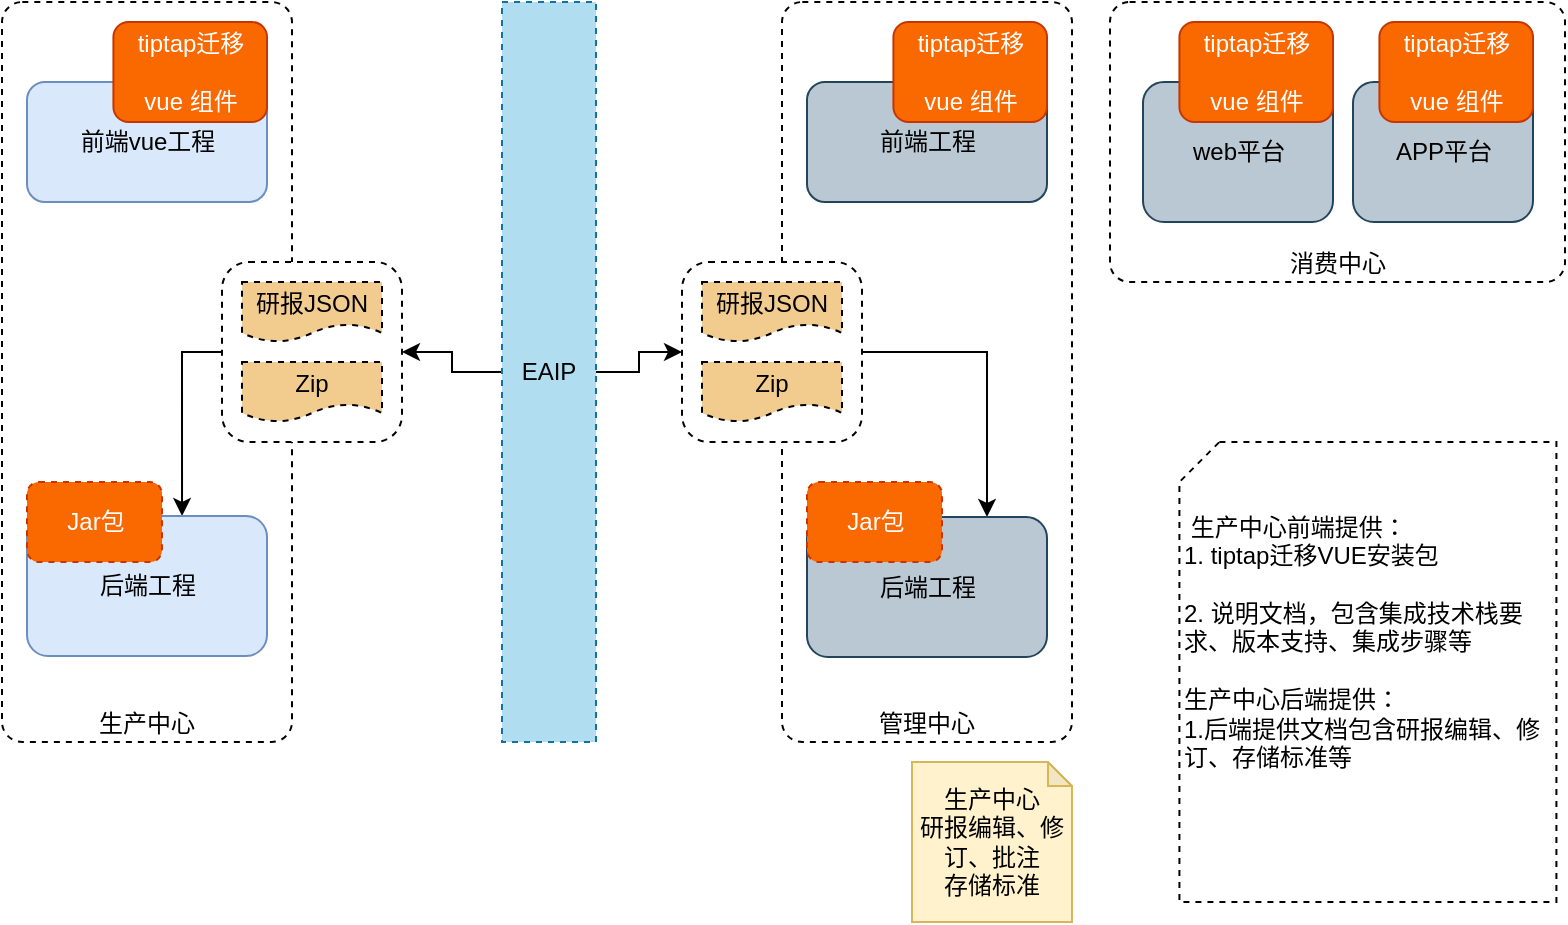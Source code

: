 <mxfile version="20.8.16" type="github">
  <diagram id="C5RBs43oDa-KdzZeNtuy" name="Page-1">
    <mxGraphModel dx="824" dy="561" grid="1" gridSize="10" guides="1" tooltips="1" connect="1" arrows="1" fold="1" page="1" pageScale="1" pageWidth="827" pageHeight="1169" math="0" shadow="0">
      <root>
        <mxCell id="WIyWlLk6GJQsqaUBKTNV-0" />
        <mxCell id="WIyWlLk6GJQsqaUBKTNV-1" parent="WIyWlLk6GJQsqaUBKTNV-0" />
        <mxCell id="l_-BqYWKeUryHRCesAHR-16" value="管理中心" style="rounded=1;whiteSpace=wrap;html=1;fontSize=12;glass=0;strokeWidth=1;shadow=0;labelBackgroundColor=none;fillColor=none;verticalAlign=bottom;arcSize=7;dashed=1;" vertex="1" parent="WIyWlLk6GJQsqaUBKTNV-1">
          <mxGeometry x="450" y="30" width="145" height="370" as="geometry" />
        </mxCell>
        <mxCell id="l_-BqYWKeUryHRCesAHR-55" style="edgeStyle=orthogonalEdgeStyle;rounded=0;orthogonalLoop=1;jettySize=auto;html=1;exitX=1;exitY=0.5;exitDx=0;exitDy=0;entryX=0.75;entryY=0;entryDx=0;entryDy=0;fontColor=#000000;" edge="1" parent="WIyWlLk6GJQsqaUBKTNV-1" source="l_-BqYWKeUryHRCesAHR-48" target="DzplGdxmA9fShSmXFP6H-10">
          <mxGeometry relative="1" as="geometry" />
        </mxCell>
        <mxCell id="l_-BqYWKeUryHRCesAHR-48" value="" style="rounded=1;whiteSpace=wrap;html=1;dashed=1;sketch=0;" vertex="1" parent="WIyWlLk6GJQsqaUBKTNV-1">
          <mxGeometry x="400" y="160" width="90" height="90" as="geometry" />
        </mxCell>
        <mxCell id="WIyWlLk6GJQsqaUBKTNV-3" value="生产中心" style="rounded=1;whiteSpace=wrap;html=1;fontSize=12;glass=0;strokeWidth=1;shadow=0;labelBackgroundColor=none;fillColor=none;verticalAlign=bottom;arcSize=7;dashed=1;" parent="WIyWlLk6GJQsqaUBKTNV-1" vertex="1">
          <mxGeometry x="60" y="30" width="145" height="370" as="geometry" />
        </mxCell>
        <mxCell id="l_-BqYWKeUryHRCesAHR-53" style="edgeStyle=orthogonalEdgeStyle;rounded=0;orthogonalLoop=1;jettySize=auto;html=1;exitX=0;exitY=0.5;exitDx=0;exitDy=0;entryX=0.646;entryY=0;entryDx=0;entryDy=0;entryPerimeter=0;fontColor=#000000;" edge="1" parent="WIyWlLk6GJQsqaUBKTNV-1" source="l_-BqYWKeUryHRCesAHR-47" target="yMlvhr82IjSgIiDCawbg-2">
          <mxGeometry relative="1" as="geometry" />
        </mxCell>
        <mxCell id="l_-BqYWKeUryHRCesAHR-47" value="" style="rounded=1;whiteSpace=wrap;html=1;dashed=1;sketch=0;" vertex="1" parent="WIyWlLk6GJQsqaUBKTNV-1">
          <mxGeometry x="170" y="160" width="90" height="90" as="geometry" />
        </mxCell>
        <mxCell id="l_-BqYWKeUryHRCesAHR-17" value="消费中心" style="rounded=1;whiteSpace=wrap;html=1;fontSize=12;glass=0;strokeWidth=1;shadow=0;labelBackgroundColor=none;fillColor=none;verticalAlign=bottom;arcSize=7;dashed=1;" vertex="1" parent="WIyWlLk6GJQsqaUBKTNV-1">
          <mxGeometry x="614" y="30" width="227.5" height="140" as="geometry" />
        </mxCell>
        <mxCell id="yMlvhr82IjSgIiDCawbg-2" value="后端工程" style="rounded=1;whiteSpace=wrap;html=1;fillColor=#dae8fc;strokeColor=#6c8ebf;verticalAlign=middle;" parent="WIyWlLk6GJQsqaUBKTNV-1" vertex="1">
          <mxGeometry x="72.5" y="287" width="120" height="70" as="geometry" />
        </mxCell>
        <mxCell id="yMlvhr82IjSgIiDCawbg-1" value="前端vue工程" style="rounded=1;whiteSpace=wrap;html=1;fillColor=#dae8fc;strokeColor=#6c8ebf;" parent="WIyWlLk6GJQsqaUBKTNV-1" vertex="1">
          <mxGeometry x="72.5" y="70" width="120" height="60" as="geometry" />
        </mxCell>
        <mxCell id="DzplGdxmA9fShSmXFP6H-3" value="tiptap迁移&lt;br&gt;&lt;br&gt;vue 组件" style="rounded=1;whiteSpace=wrap;html=1;fillColor=#fa6800;strokeColor=#C73500;verticalAlign=middle;fontColor=#ffffff;" parent="WIyWlLk6GJQsqaUBKTNV-1" vertex="1">
          <mxGeometry x="115.71" y="40" width="76.79" height="50" as="geometry" />
        </mxCell>
        <mxCell id="DzplGdxmA9fShSmXFP6H-9" value="前端工程" style="rounded=1;whiteSpace=wrap;html=1;fillColor=#bac8d3;strokeColor=#23445d;" parent="WIyWlLk6GJQsqaUBKTNV-1" vertex="1">
          <mxGeometry x="462.5" y="70" width="120" height="60" as="geometry" />
        </mxCell>
        <mxCell id="DzplGdxmA9fShSmXFP6H-10" value="后端工程" style="rounded=1;whiteSpace=wrap;html=1;fillColor=#bac8d3;strokeColor=#23445d;" parent="WIyWlLk6GJQsqaUBKTNV-1" vertex="1">
          <mxGeometry x="462.5" y="287.5" width="120" height="70" as="geometry" />
        </mxCell>
        <mxCell id="DzplGdxmA9fShSmXFP6H-27" value="web平台" style="rounded=1;whiteSpace=wrap;html=1;fillColor=#bac8d3;strokeColor=#23445d;" parent="WIyWlLk6GJQsqaUBKTNV-1" vertex="1">
          <mxGeometry x="630.5" y="70" width="95" height="70" as="geometry" />
        </mxCell>
        <mxCell id="DzplGdxmA9fShSmXFP6H-28" value="APP平台" style="rounded=1;whiteSpace=wrap;html=1;fillColor=#bac8d3;strokeColor=#23445d;" parent="WIyWlLk6GJQsqaUBKTNV-1" vertex="1">
          <mxGeometry x="735.5" y="70" width="90" height="70" as="geometry" />
        </mxCell>
        <mxCell id="l_-BqYWKeUryHRCesAHR-0" value="&lt;br&gt;&lt;br&gt;&amp;nbsp;生产中心前端提供：&lt;br&gt;1. tiptap迁移VUE安装包&lt;br&gt;&lt;br&gt;2. 说明文档，包含集成技术栈要求、版本支持、集成步骤等&lt;br&gt;&lt;br&gt;生产中心后端提供：&lt;br&gt;1.后端提供文档包含研报编辑、修订、存储标准等" style="shape=card;whiteSpace=wrap;html=1;dashed=1;size=20;verticalAlign=top;align=left;" vertex="1" parent="WIyWlLk6GJQsqaUBKTNV-1">
          <mxGeometry x="648.71" y="250" width="188.5" height="230" as="geometry" />
        </mxCell>
        <mxCell id="l_-BqYWKeUryHRCesAHR-1" value="生产中心&lt;br&gt;研报编辑、修订、批注&lt;br&gt;存储标准" style="shape=note;whiteSpace=wrap;html=1;backgroundOutline=1;darkOpacity=0.05;size=12;fillColor=#fff2cc;strokeColor=#d6b656;" vertex="1" parent="WIyWlLk6GJQsqaUBKTNV-1">
          <mxGeometry x="515" y="410" width="80" height="80" as="geometry" />
        </mxCell>
        <mxCell id="l_-BqYWKeUryHRCesAHR-27" value="Jar包" style="rounded=1;whiteSpace=wrap;html=1;dashed=1;sketch=0;fillColor=#fa6800;fontColor=#ffffff;strokeColor=#C73500;" vertex="1" parent="WIyWlLk6GJQsqaUBKTNV-1">
          <mxGeometry x="72.5" y="270" width="67.5" height="40" as="geometry" />
        </mxCell>
        <mxCell id="l_-BqYWKeUryHRCesAHR-32" value="tiptap迁移&lt;br&gt;&lt;br&gt;vue 组件" style="rounded=1;whiteSpace=wrap;html=1;fillColor=#fa6800;strokeColor=#C73500;verticalAlign=middle;fontColor=#ffffff;" vertex="1" parent="WIyWlLk6GJQsqaUBKTNV-1">
          <mxGeometry x="505.71" y="40" width="76.79" height="50" as="geometry" />
        </mxCell>
        <mxCell id="l_-BqYWKeUryHRCesAHR-33" value="tiptap迁移&lt;br&gt;&lt;br&gt;vue 组件" style="rounded=1;whiteSpace=wrap;html=1;fillColor=#fa6800;strokeColor=#C73500;verticalAlign=middle;fontColor=#ffffff;" vertex="1" parent="WIyWlLk6GJQsqaUBKTNV-1">
          <mxGeometry x="648.71" y="40" width="76.79" height="50" as="geometry" />
        </mxCell>
        <mxCell id="l_-BqYWKeUryHRCesAHR-34" value="tiptap迁移&lt;br&gt;&lt;br&gt;vue 组件" style="rounded=1;whiteSpace=wrap;html=1;fillColor=#fa6800;strokeColor=#C73500;verticalAlign=middle;fontColor=#ffffff;" vertex="1" parent="WIyWlLk6GJQsqaUBKTNV-1">
          <mxGeometry x="748.71" y="40" width="76.79" height="50" as="geometry" />
        </mxCell>
        <mxCell id="l_-BqYWKeUryHRCesAHR-35" value="Jar包" style="rounded=1;whiteSpace=wrap;html=1;dashed=1;sketch=0;fillColor=#fa6800;fontColor=#ffffff;strokeColor=#C73500;" vertex="1" parent="WIyWlLk6GJQsqaUBKTNV-1">
          <mxGeometry x="462.5" y="270" width="67.5" height="40" as="geometry" />
        </mxCell>
        <mxCell id="l_-BqYWKeUryHRCesAHR-52" style="edgeStyle=orthogonalEdgeStyle;rounded=0;orthogonalLoop=1;jettySize=auto;html=1;exitX=0;exitY=0.5;exitDx=0;exitDy=0;entryX=1;entryY=0.5;entryDx=0;entryDy=0;fontColor=#000000;" edge="1" parent="WIyWlLk6GJQsqaUBKTNV-1" source="l_-BqYWKeUryHRCesAHR-40" target="l_-BqYWKeUryHRCesAHR-47">
          <mxGeometry relative="1" as="geometry" />
        </mxCell>
        <mxCell id="l_-BqYWKeUryHRCesAHR-54" style="edgeStyle=orthogonalEdgeStyle;rounded=0;orthogonalLoop=1;jettySize=auto;html=1;exitX=1;exitY=0.5;exitDx=0;exitDy=0;fontColor=#000000;" edge="1" parent="WIyWlLk6GJQsqaUBKTNV-1" source="l_-BqYWKeUryHRCesAHR-40" target="l_-BqYWKeUryHRCesAHR-48">
          <mxGeometry relative="1" as="geometry" />
        </mxCell>
        <mxCell id="l_-BqYWKeUryHRCesAHR-40" value="EAIP" style="rounded=0;whiteSpace=wrap;html=1;dashed=1;sketch=0;fillColor=#b1ddf0;strokeColor=#10739e;" vertex="1" parent="WIyWlLk6GJQsqaUBKTNV-1">
          <mxGeometry x="310" y="30" width="47" height="370" as="geometry" />
        </mxCell>
        <mxCell id="l_-BqYWKeUryHRCesAHR-42" value="研报JSON" style="shape=document;whiteSpace=wrap;html=1;boundedLbl=1;dashed=1;sketch=0;fontColor=#000000;fillColor=#F2CC8F;gradientColor=none;" vertex="1" parent="WIyWlLk6GJQsqaUBKTNV-1">
          <mxGeometry x="180" y="170" width="70" height="30" as="geometry" />
        </mxCell>
        <mxCell id="l_-BqYWKeUryHRCesAHR-43" value="Zip" style="shape=document;whiteSpace=wrap;html=1;boundedLbl=1;dashed=1;sketch=0;fontColor=#000000;fillColor=#F2CC8F;gradientColor=none;" vertex="1" parent="WIyWlLk6GJQsqaUBKTNV-1">
          <mxGeometry x="180" y="210" width="70" height="30" as="geometry" />
        </mxCell>
        <mxCell id="l_-BqYWKeUryHRCesAHR-44" value="研报JSON" style="shape=document;whiteSpace=wrap;html=1;boundedLbl=1;dashed=1;sketch=0;fontColor=#000000;fillColor=#F2CC8F;gradientColor=none;" vertex="1" parent="WIyWlLk6GJQsqaUBKTNV-1">
          <mxGeometry x="410" y="170" width="70" height="30" as="geometry" />
        </mxCell>
        <mxCell id="l_-BqYWKeUryHRCesAHR-45" value="Zip" style="shape=document;whiteSpace=wrap;html=1;boundedLbl=1;dashed=1;sketch=0;fontColor=#000000;fillColor=#F2CC8F;gradientColor=none;" vertex="1" parent="WIyWlLk6GJQsqaUBKTNV-1">
          <mxGeometry x="410" y="210" width="70" height="30" as="geometry" />
        </mxCell>
      </root>
    </mxGraphModel>
  </diagram>
</mxfile>
